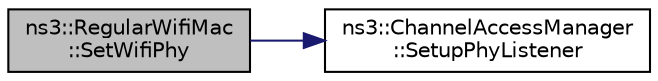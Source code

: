 digraph "ns3::RegularWifiMac::SetWifiPhy"
{
 // LATEX_PDF_SIZE
  edge [fontname="Helvetica",fontsize="10",labelfontname="Helvetica",labelfontsize="10"];
  node [fontname="Helvetica",fontsize="10",shape=record];
  rankdir="LR";
  Node1 [label="ns3::RegularWifiMac\l::SetWifiPhy",height=0.2,width=0.4,color="black", fillcolor="grey75", style="filled", fontcolor="black",tooltip=" "];
  Node1 -> Node2 [color="midnightblue",fontsize="10",style="solid",fontname="Helvetica"];
  Node2 [label="ns3::ChannelAccessManager\l::SetupPhyListener",height=0.2,width=0.4,color="black", fillcolor="white", style="filled",URL="$classns3_1_1_channel_access_manager.html#a8f22051d42b40ab6c063ec613f45a04f",tooltip="Set up listener for PHY events."];
}
